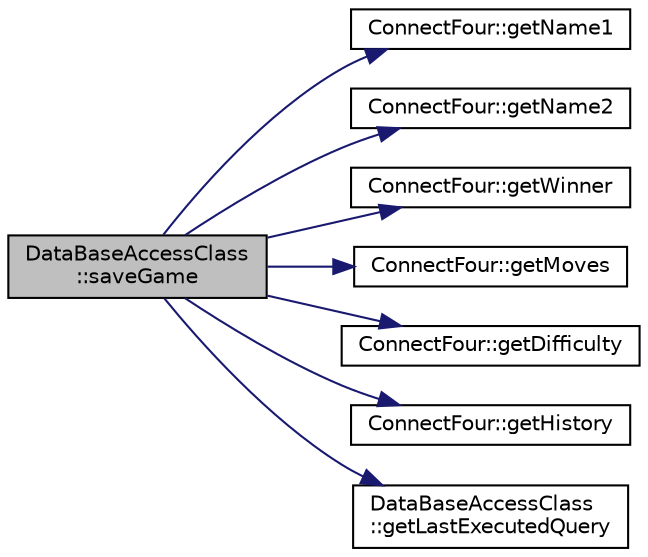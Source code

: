 digraph "DataBaseAccessClass::saveGame"
{
  edge [fontname="Helvetica",fontsize="10",labelfontname="Helvetica",labelfontsize="10"];
  node [fontname="Helvetica",fontsize="10",shape=record];
  rankdir="LR";
  Node1 [label="DataBaseAccessClass\l::saveGame",height=0.2,width=0.4,color="black", fillcolor="grey75", style="filled" fontcolor="black"];
  Node1 -> Node2 [color="midnightblue",fontsize="10",style="solid",fontname="Helvetica"];
  Node2 [label="ConnectFour::getName1",height=0.2,width=0.4,color="black", fillcolor="white", style="filled",URL="$class_connect_four.html#a0fb31ff9df21241727dc89111a8237d1",tooltip="Liefert den Namen des ersten Spielers "];
  Node1 -> Node3 [color="midnightblue",fontsize="10",style="solid",fontname="Helvetica"];
  Node3 [label="ConnectFour::getName2",height=0.2,width=0.4,color="black", fillcolor="white", style="filled",URL="$class_connect_four.html#af1e622aabf4ab9c3e59f120453b4b00a",tooltip="Liefert den Namen des zweiten Spielers "];
  Node1 -> Node4 [color="midnightblue",fontsize="10",style="solid",fontname="Helvetica"];
  Node4 [label="ConnectFour::getWinner",height=0.2,width=0.4,color="black", fillcolor="white", style="filled",URL="$class_connect_four.html#a5b3cc0a97ca9722eb49266e651cdcf3b",tooltip="Liefert die Spielernummer des Siegers zurück "];
  Node1 -> Node5 [color="midnightblue",fontsize="10",style="solid",fontname="Helvetica"];
  Node5 [label="ConnectFour::getMoves",height=0.2,width=0.4,color="black", fillcolor="white", style="filled",URL="$class_connect_four.html#a88586e2245c07b08979f258bb24c9c17",tooltip="Liefert die Anzahl der bisherigen Züge zurück "];
  Node1 -> Node6 [color="midnightblue",fontsize="10",style="solid",fontname="Helvetica"];
  Node6 [label="ConnectFour::getDifficulty",height=0.2,width=0.4,color="black", fillcolor="white", style="filled",URL="$class_connect_four.html#a460f6063899b4e5a7e2171ab310a449b",tooltip="Feld für den gewählten Schwierigkeitsgrad. "];
  Node1 -> Node7 [color="midnightblue",fontsize="10",style="solid",fontname="Helvetica"];
  Node7 [label="ConnectFour::getHistory",height=0.2,width=0.4,color="black", fillcolor="white", style="filled",URL="$class_connect_four.html#aa47ee15206dfa8e942e28ec38428e507",tooltip="Liefert den Spielverlauf in Form einer Zeichenkette zurück. "];
  Node1 -> Node8 [color="midnightblue",fontsize="10",style="solid",fontname="Helvetica"];
  Node8 [label="DataBaseAccessClass\l::getLastExecutedQuery",height=0.2,width=0.4,color="black", fillcolor="white", style="filled",URL="$class_data_base_access_class.html#a65a96f9e828f32087bf52c1624f78724",tooltip="Liefert das zuletzt ausgeführte SQL im klartext zurück "];
}
